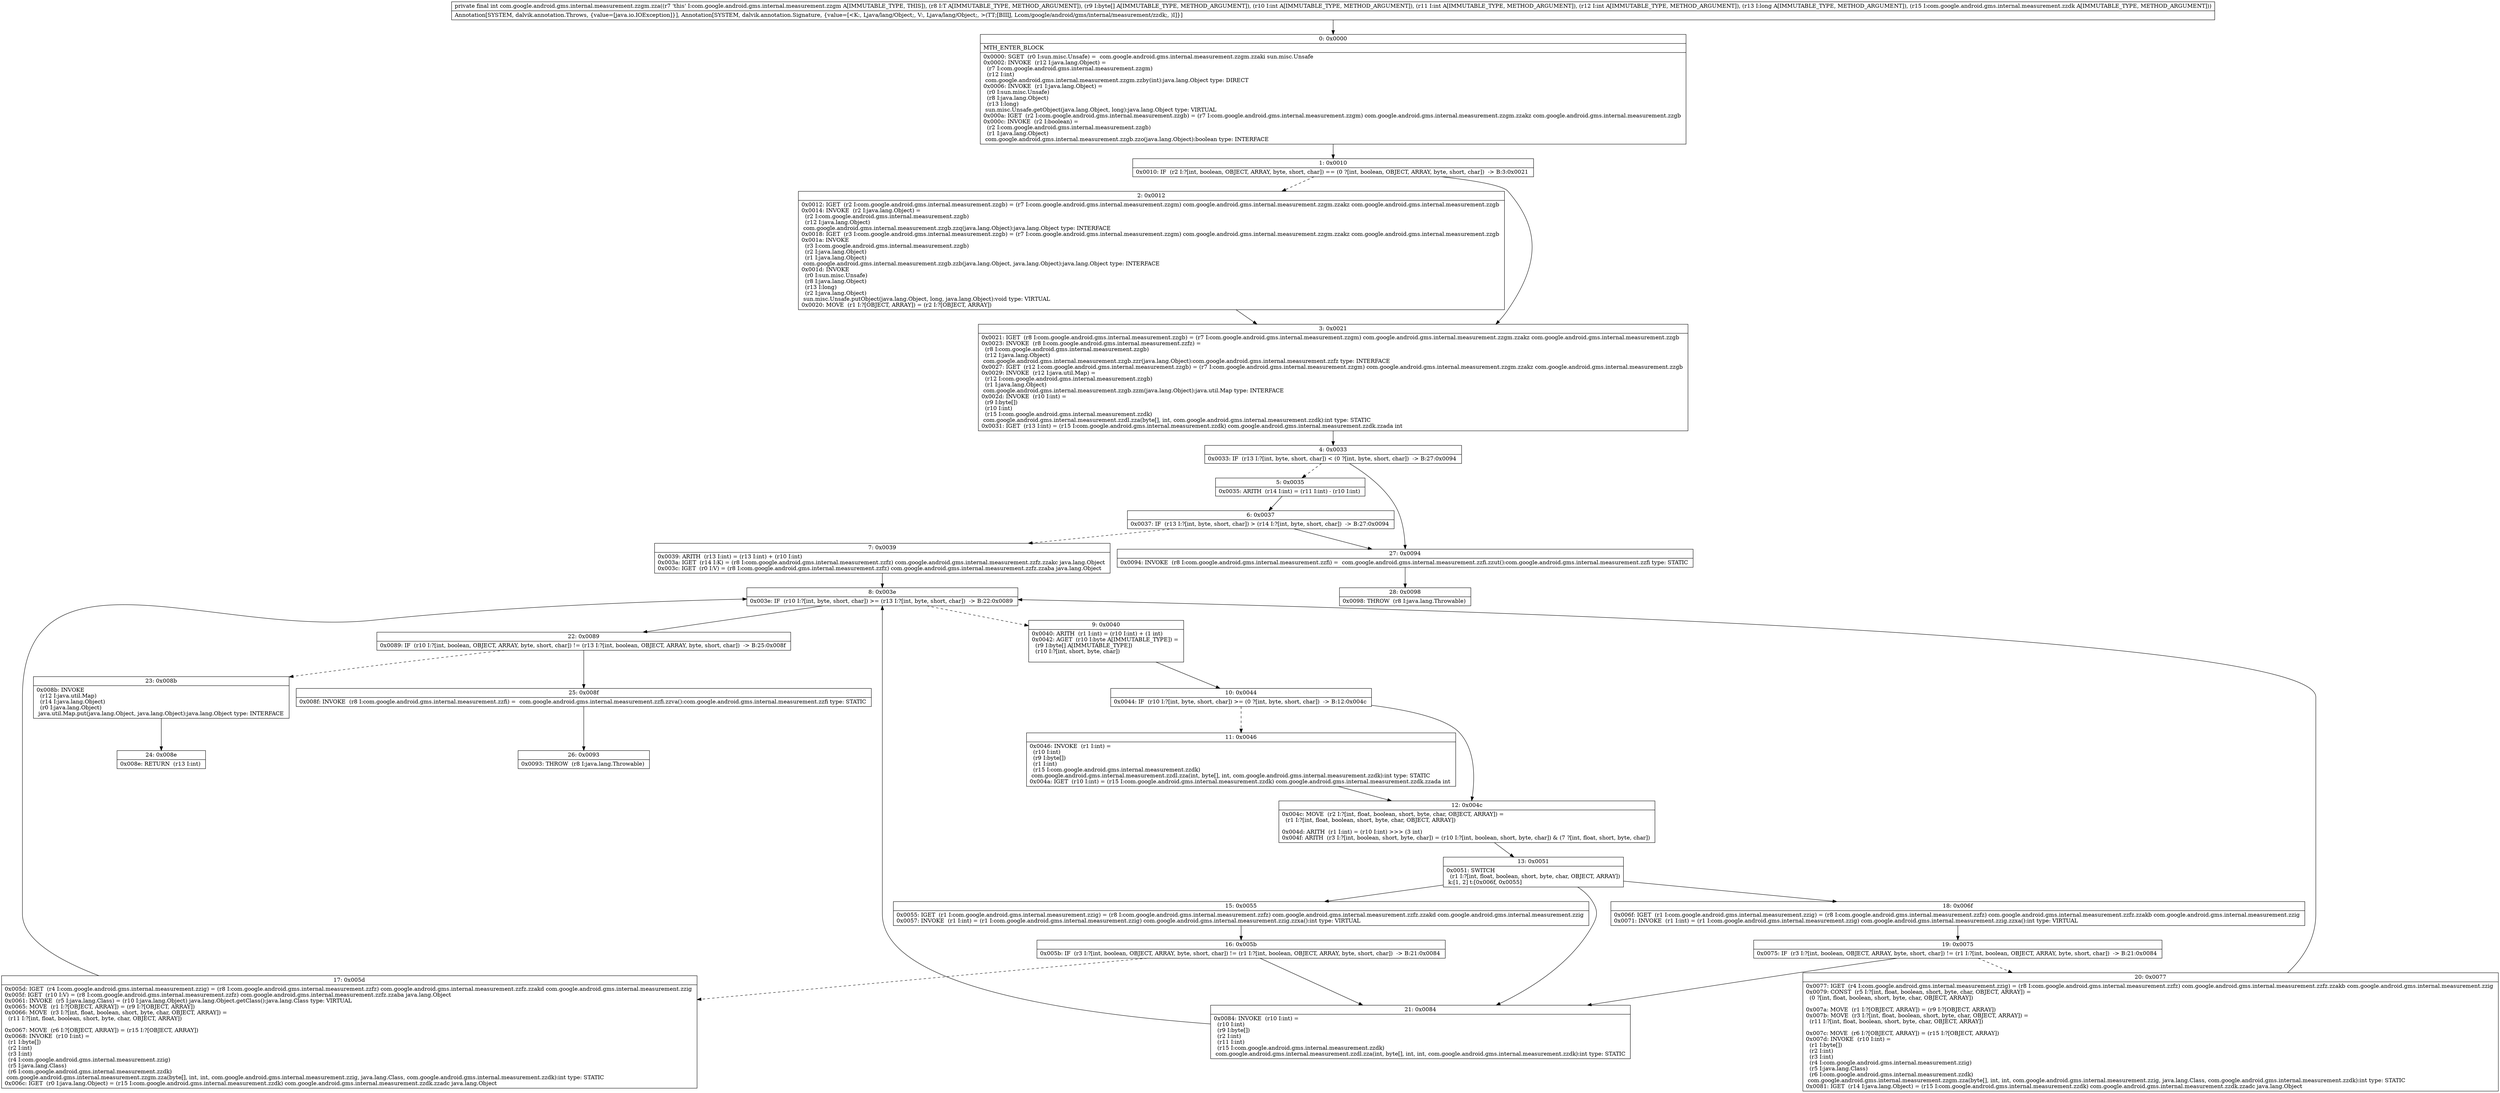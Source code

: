 digraph "CFG forcom.google.android.gms.internal.measurement.zzgm.zza(Ljava\/lang\/Object;[BIIIJLcom\/google\/android\/gms\/internal\/measurement\/zzdk;)I" {
Node_0 [shape=record,label="{0\:\ 0x0000|MTH_ENTER_BLOCK\l|0x0000: SGET  (r0 I:sun.misc.Unsafe) =  com.google.android.gms.internal.measurement.zzgm.zzaki sun.misc.Unsafe \l0x0002: INVOKE  (r12 I:java.lang.Object) = \l  (r7 I:com.google.android.gms.internal.measurement.zzgm)\l  (r12 I:int)\l com.google.android.gms.internal.measurement.zzgm.zzby(int):java.lang.Object type: DIRECT \l0x0006: INVOKE  (r1 I:java.lang.Object) = \l  (r0 I:sun.misc.Unsafe)\l  (r8 I:java.lang.Object)\l  (r13 I:long)\l sun.misc.Unsafe.getObject(java.lang.Object, long):java.lang.Object type: VIRTUAL \l0x000a: IGET  (r2 I:com.google.android.gms.internal.measurement.zzgb) = (r7 I:com.google.android.gms.internal.measurement.zzgm) com.google.android.gms.internal.measurement.zzgm.zzakz com.google.android.gms.internal.measurement.zzgb \l0x000c: INVOKE  (r2 I:boolean) = \l  (r2 I:com.google.android.gms.internal.measurement.zzgb)\l  (r1 I:java.lang.Object)\l com.google.android.gms.internal.measurement.zzgb.zzo(java.lang.Object):boolean type: INTERFACE \l}"];
Node_1 [shape=record,label="{1\:\ 0x0010|0x0010: IF  (r2 I:?[int, boolean, OBJECT, ARRAY, byte, short, char]) == (0 ?[int, boolean, OBJECT, ARRAY, byte, short, char])  \-\> B:3:0x0021 \l}"];
Node_2 [shape=record,label="{2\:\ 0x0012|0x0012: IGET  (r2 I:com.google.android.gms.internal.measurement.zzgb) = (r7 I:com.google.android.gms.internal.measurement.zzgm) com.google.android.gms.internal.measurement.zzgm.zzakz com.google.android.gms.internal.measurement.zzgb \l0x0014: INVOKE  (r2 I:java.lang.Object) = \l  (r2 I:com.google.android.gms.internal.measurement.zzgb)\l  (r12 I:java.lang.Object)\l com.google.android.gms.internal.measurement.zzgb.zzq(java.lang.Object):java.lang.Object type: INTERFACE \l0x0018: IGET  (r3 I:com.google.android.gms.internal.measurement.zzgb) = (r7 I:com.google.android.gms.internal.measurement.zzgm) com.google.android.gms.internal.measurement.zzgm.zzakz com.google.android.gms.internal.measurement.zzgb \l0x001a: INVOKE  \l  (r3 I:com.google.android.gms.internal.measurement.zzgb)\l  (r2 I:java.lang.Object)\l  (r1 I:java.lang.Object)\l com.google.android.gms.internal.measurement.zzgb.zzb(java.lang.Object, java.lang.Object):java.lang.Object type: INTERFACE \l0x001d: INVOKE  \l  (r0 I:sun.misc.Unsafe)\l  (r8 I:java.lang.Object)\l  (r13 I:long)\l  (r2 I:java.lang.Object)\l sun.misc.Unsafe.putObject(java.lang.Object, long, java.lang.Object):void type: VIRTUAL \l0x0020: MOVE  (r1 I:?[OBJECT, ARRAY]) = (r2 I:?[OBJECT, ARRAY]) \l}"];
Node_3 [shape=record,label="{3\:\ 0x0021|0x0021: IGET  (r8 I:com.google.android.gms.internal.measurement.zzgb) = (r7 I:com.google.android.gms.internal.measurement.zzgm) com.google.android.gms.internal.measurement.zzgm.zzakz com.google.android.gms.internal.measurement.zzgb \l0x0023: INVOKE  (r8 I:com.google.android.gms.internal.measurement.zzfz) = \l  (r8 I:com.google.android.gms.internal.measurement.zzgb)\l  (r12 I:java.lang.Object)\l com.google.android.gms.internal.measurement.zzgb.zzr(java.lang.Object):com.google.android.gms.internal.measurement.zzfz type: INTERFACE \l0x0027: IGET  (r12 I:com.google.android.gms.internal.measurement.zzgb) = (r7 I:com.google.android.gms.internal.measurement.zzgm) com.google.android.gms.internal.measurement.zzgm.zzakz com.google.android.gms.internal.measurement.zzgb \l0x0029: INVOKE  (r12 I:java.util.Map) = \l  (r12 I:com.google.android.gms.internal.measurement.zzgb)\l  (r1 I:java.lang.Object)\l com.google.android.gms.internal.measurement.zzgb.zzm(java.lang.Object):java.util.Map type: INTERFACE \l0x002d: INVOKE  (r10 I:int) = \l  (r9 I:byte[])\l  (r10 I:int)\l  (r15 I:com.google.android.gms.internal.measurement.zzdk)\l com.google.android.gms.internal.measurement.zzdl.zza(byte[], int, com.google.android.gms.internal.measurement.zzdk):int type: STATIC \l0x0031: IGET  (r13 I:int) = (r15 I:com.google.android.gms.internal.measurement.zzdk) com.google.android.gms.internal.measurement.zzdk.zzada int \l}"];
Node_4 [shape=record,label="{4\:\ 0x0033|0x0033: IF  (r13 I:?[int, byte, short, char]) \< (0 ?[int, byte, short, char])  \-\> B:27:0x0094 \l}"];
Node_5 [shape=record,label="{5\:\ 0x0035|0x0035: ARITH  (r14 I:int) = (r11 I:int) \- (r10 I:int) \l}"];
Node_6 [shape=record,label="{6\:\ 0x0037|0x0037: IF  (r13 I:?[int, byte, short, char]) \> (r14 I:?[int, byte, short, char])  \-\> B:27:0x0094 \l}"];
Node_7 [shape=record,label="{7\:\ 0x0039|0x0039: ARITH  (r13 I:int) = (r13 I:int) + (r10 I:int) \l0x003a: IGET  (r14 I:K) = (r8 I:com.google.android.gms.internal.measurement.zzfz) com.google.android.gms.internal.measurement.zzfz.zzakc java.lang.Object \l0x003c: IGET  (r0 I:V) = (r8 I:com.google.android.gms.internal.measurement.zzfz) com.google.android.gms.internal.measurement.zzfz.zzaba java.lang.Object \l}"];
Node_8 [shape=record,label="{8\:\ 0x003e|0x003e: IF  (r10 I:?[int, byte, short, char]) \>= (r13 I:?[int, byte, short, char])  \-\> B:22:0x0089 \l}"];
Node_9 [shape=record,label="{9\:\ 0x0040|0x0040: ARITH  (r1 I:int) = (r10 I:int) + (1 int) \l0x0042: AGET  (r10 I:byte A[IMMUTABLE_TYPE]) = \l  (r9 I:byte[] A[IMMUTABLE_TYPE])\l  (r10 I:?[int, short, byte, char])\l \l}"];
Node_10 [shape=record,label="{10\:\ 0x0044|0x0044: IF  (r10 I:?[int, byte, short, char]) \>= (0 ?[int, byte, short, char])  \-\> B:12:0x004c \l}"];
Node_11 [shape=record,label="{11\:\ 0x0046|0x0046: INVOKE  (r1 I:int) = \l  (r10 I:int)\l  (r9 I:byte[])\l  (r1 I:int)\l  (r15 I:com.google.android.gms.internal.measurement.zzdk)\l com.google.android.gms.internal.measurement.zzdl.zza(int, byte[], int, com.google.android.gms.internal.measurement.zzdk):int type: STATIC \l0x004a: IGET  (r10 I:int) = (r15 I:com.google.android.gms.internal.measurement.zzdk) com.google.android.gms.internal.measurement.zzdk.zzada int \l}"];
Node_12 [shape=record,label="{12\:\ 0x004c|0x004c: MOVE  (r2 I:?[int, float, boolean, short, byte, char, OBJECT, ARRAY]) = \l  (r1 I:?[int, float, boolean, short, byte, char, OBJECT, ARRAY])\l \l0x004d: ARITH  (r1 I:int) = (r10 I:int) \>\>\> (3 int) \l0x004f: ARITH  (r3 I:?[int, boolean, short, byte, char]) = (r10 I:?[int, boolean, short, byte, char]) & (7 ?[int, float, short, byte, char]) \l}"];
Node_13 [shape=record,label="{13\:\ 0x0051|0x0051: SWITCH  \l  (r1 I:?[int, float, boolean, short, byte, char, OBJECT, ARRAY])\l k:[1, 2] t:[0x006f, 0x0055] \l}"];
Node_15 [shape=record,label="{15\:\ 0x0055|0x0055: IGET  (r1 I:com.google.android.gms.internal.measurement.zzig) = (r8 I:com.google.android.gms.internal.measurement.zzfz) com.google.android.gms.internal.measurement.zzfz.zzakd com.google.android.gms.internal.measurement.zzig \l0x0057: INVOKE  (r1 I:int) = (r1 I:com.google.android.gms.internal.measurement.zzig) com.google.android.gms.internal.measurement.zzig.zzxa():int type: VIRTUAL \l}"];
Node_16 [shape=record,label="{16\:\ 0x005b|0x005b: IF  (r3 I:?[int, boolean, OBJECT, ARRAY, byte, short, char]) != (r1 I:?[int, boolean, OBJECT, ARRAY, byte, short, char])  \-\> B:21:0x0084 \l}"];
Node_17 [shape=record,label="{17\:\ 0x005d|0x005d: IGET  (r4 I:com.google.android.gms.internal.measurement.zzig) = (r8 I:com.google.android.gms.internal.measurement.zzfz) com.google.android.gms.internal.measurement.zzfz.zzakd com.google.android.gms.internal.measurement.zzig \l0x005f: IGET  (r10 I:V) = (r8 I:com.google.android.gms.internal.measurement.zzfz) com.google.android.gms.internal.measurement.zzfz.zzaba java.lang.Object \l0x0061: INVOKE  (r5 I:java.lang.Class) = (r10 I:java.lang.Object) java.lang.Object.getClass():java.lang.Class type: VIRTUAL \l0x0065: MOVE  (r1 I:?[OBJECT, ARRAY]) = (r9 I:?[OBJECT, ARRAY]) \l0x0066: MOVE  (r3 I:?[int, float, boolean, short, byte, char, OBJECT, ARRAY]) = \l  (r11 I:?[int, float, boolean, short, byte, char, OBJECT, ARRAY])\l \l0x0067: MOVE  (r6 I:?[OBJECT, ARRAY]) = (r15 I:?[OBJECT, ARRAY]) \l0x0068: INVOKE  (r10 I:int) = \l  (r1 I:byte[])\l  (r2 I:int)\l  (r3 I:int)\l  (r4 I:com.google.android.gms.internal.measurement.zzig)\l  (r5 I:java.lang.Class)\l  (r6 I:com.google.android.gms.internal.measurement.zzdk)\l com.google.android.gms.internal.measurement.zzgm.zza(byte[], int, int, com.google.android.gms.internal.measurement.zzig, java.lang.Class, com.google.android.gms.internal.measurement.zzdk):int type: STATIC \l0x006c: IGET  (r0 I:java.lang.Object) = (r15 I:com.google.android.gms.internal.measurement.zzdk) com.google.android.gms.internal.measurement.zzdk.zzadc java.lang.Object \l}"];
Node_18 [shape=record,label="{18\:\ 0x006f|0x006f: IGET  (r1 I:com.google.android.gms.internal.measurement.zzig) = (r8 I:com.google.android.gms.internal.measurement.zzfz) com.google.android.gms.internal.measurement.zzfz.zzakb com.google.android.gms.internal.measurement.zzig \l0x0071: INVOKE  (r1 I:int) = (r1 I:com.google.android.gms.internal.measurement.zzig) com.google.android.gms.internal.measurement.zzig.zzxa():int type: VIRTUAL \l}"];
Node_19 [shape=record,label="{19\:\ 0x0075|0x0075: IF  (r3 I:?[int, boolean, OBJECT, ARRAY, byte, short, char]) != (r1 I:?[int, boolean, OBJECT, ARRAY, byte, short, char])  \-\> B:21:0x0084 \l}"];
Node_20 [shape=record,label="{20\:\ 0x0077|0x0077: IGET  (r4 I:com.google.android.gms.internal.measurement.zzig) = (r8 I:com.google.android.gms.internal.measurement.zzfz) com.google.android.gms.internal.measurement.zzfz.zzakb com.google.android.gms.internal.measurement.zzig \l0x0079: CONST  (r5 I:?[int, float, boolean, short, byte, char, OBJECT, ARRAY]) = \l  (0 ?[int, float, boolean, short, byte, char, OBJECT, ARRAY])\l \l0x007a: MOVE  (r1 I:?[OBJECT, ARRAY]) = (r9 I:?[OBJECT, ARRAY]) \l0x007b: MOVE  (r3 I:?[int, float, boolean, short, byte, char, OBJECT, ARRAY]) = \l  (r11 I:?[int, float, boolean, short, byte, char, OBJECT, ARRAY])\l \l0x007c: MOVE  (r6 I:?[OBJECT, ARRAY]) = (r15 I:?[OBJECT, ARRAY]) \l0x007d: INVOKE  (r10 I:int) = \l  (r1 I:byte[])\l  (r2 I:int)\l  (r3 I:int)\l  (r4 I:com.google.android.gms.internal.measurement.zzig)\l  (r5 I:java.lang.Class)\l  (r6 I:com.google.android.gms.internal.measurement.zzdk)\l com.google.android.gms.internal.measurement.zzgm.zza(byte[], int, int, com.google.android.gms.internal.measurement.zzig, java.lang.Class, com.google.android.gms.internal.measurement.zzdk):int type: STATIC \l0x0081: IGET  (r14 I:java.lang.Object) = (r15 I:com.google.android.gms.internal.measurement.zzdk) com.google.android.gms.internal.measurement.zzdk.zzadc java.lang.Object \l}"];
Node_21 [shape=record,label="{21\:\ 0x0084|0x0084: INVOKE  (r10 I:int) = \l  (r10 I:int)\l  (r9 I:byte[])\l  (r2 I:int)\l  (r11 I:int)\l  (r15 I:com.google.android.gms.internal.measurement.zzdk)\l com.google.android.gms.internal.measurement.zzdl.zza(int, byte[], int, int, com.google.android.gms.internal.measurement.zzdk):int type: STATIC \l}"];
Node_22 [shape=record,label="{22\:\ 0x0089|0x0089: IF  (r10 I:?[int, boolean, OBJECT, ARRAY, byte, short, char]) != (r13 I:?[int, boolean, OBJECT, ARRAY, byte, short, char])  \-\> B:25:0x008f \l}"];
Node_23 [shape=record,label="{23\:\ 0x008b|0x008b: INVOKE  \l  (r12 I:java.util.Map)\l  (r14 I:java.lang.Object)\l  (r0 I:java.lang.Object)\l java.util.Map.put(java.lang.Object, java.lang.Object):java.lang.Object type: INTERFACE \l}"];
Node_24 [shape=record,label="{24\:\ 0x008e|0x008e: RETURN  (r13 I:int) \l}"];
Node_25 [shape=record,label="{25\:\ 0x008f|0x008f: INVOKE  (r8 I:com.google.android.gms.internal.measurement.zzfi) =  com.google.android.gms.internal.measurement.zzfi.zzva():com.google.android.gms.internal.measurement.zzfi type: STATIC \l}"];
Node_26 [shape=record,label="{26\:\ 0x0093|0x0093: THROW  (r8 I:java.lang.Throwable) \l}"];
Node_27 [shape=record,label="{27\:\ 0x0094|0x0094: INVOKE  (r8 I:com.google.android.gms.internal.measurement.zzfi) =  com.google.android.gms.internal.measurement.zzfi.zzut():com.google.android.gms.internal.measurement.zzfi type: STATIC \l}"];
Node_28 [shape=record,label="{28\:\ 0x0098|0x0098: THROW  (r8 I:java.lang.Throwable) \l}"];
MethodNode[shape=record,label="{private final int com.google.android.gms.internal.measurement.zzgm.zza((r7 'this' I:com.google.android.gms.internal.measurement.zzgm A[IMMUTABLE_TYPE, THIS]), (r8 I:T A[IMMUTABLE_TYPE, METHOD_ARGUMENT]), (r9 I:byte[] A[IMMUTABLE_TYPE, METHOD_ARGUMENT]), (r10 I:int A[IMMUTABLE_TYPE, METHOD_ARGUMENT]), (r11 I:int A[IMMUTABLE_TYPE, METHOD_ARGUMENT]), (r12 I:int A[IMMUTABLE_TYPE, METHOD_ARGUMENT]), (r13 I:long A[IMMUTABLE_TYPE, METHOD_ARGUMENT]), (r15 I:com.google.android.gms.internal.measurement.zzdk A[IMMUTABLE_TYPE, METHOD_ARGUMENT]))  | Annotation[SYSTEM, dalvik.annotation.Throws, \{value=[java.io.IOException]\}], Annotation[SYSTEM, dalvik.annotation.Signature, \{value=[\<K:, Ljava\/lang\/Object;, V:, Ljava\/lang\/Object;, \>(TT;[BIIIJ, Lcom\/google\/android\/gms\/internal\/measurement\/zzdk;, )I]\}]\l}"];
MethodNode -> Node_0;
Node_0 -> Node_1;
Node_1 -> Node_2[style=dashed];
Node_1 -> Node_3;
Node_2 -> Node_3;
Node_3 -> Node_4;
Node_4 -> Node_5[style=dashed];
Node_4 -> Node_27;
Node_5 -> Node_6;
Node_6 -> Node_7[style=dashed];
Node_6 -> Node_27;
Node_7 -> Node_8;
Node_8 -> Node_9[style=dashed];
Node_8 -> Node_22;
Node_9 -> Node_10;
Node_10 -> Node_11[style=dashed];
Node_10 -> Node_12;
Node_11 -> Node_12;
Node_12 -> Node_13;
Node_13 -> Node_15;
Node_13 -> Node_18;
Node_13 -> Node_21;
Node_15 -> Node_16;
Node_16 -> Node_17[style=dashed];
Node_16 -> Node_21;
Node_17 -> Node_8;
Node_18 -> Node_19;
Node_19 -> Node_20[style=dashed];
Node_19 -> Node_21;
Node_20 -> Node_8;
Node_21 -> Node_8;
Node_22 -> Node_23[style=dashed];
Node_22 -> Node_25;
Node_23 -> Node_24;
Node_25 -> Node_26;
Node_27 -> Node_28;
}

